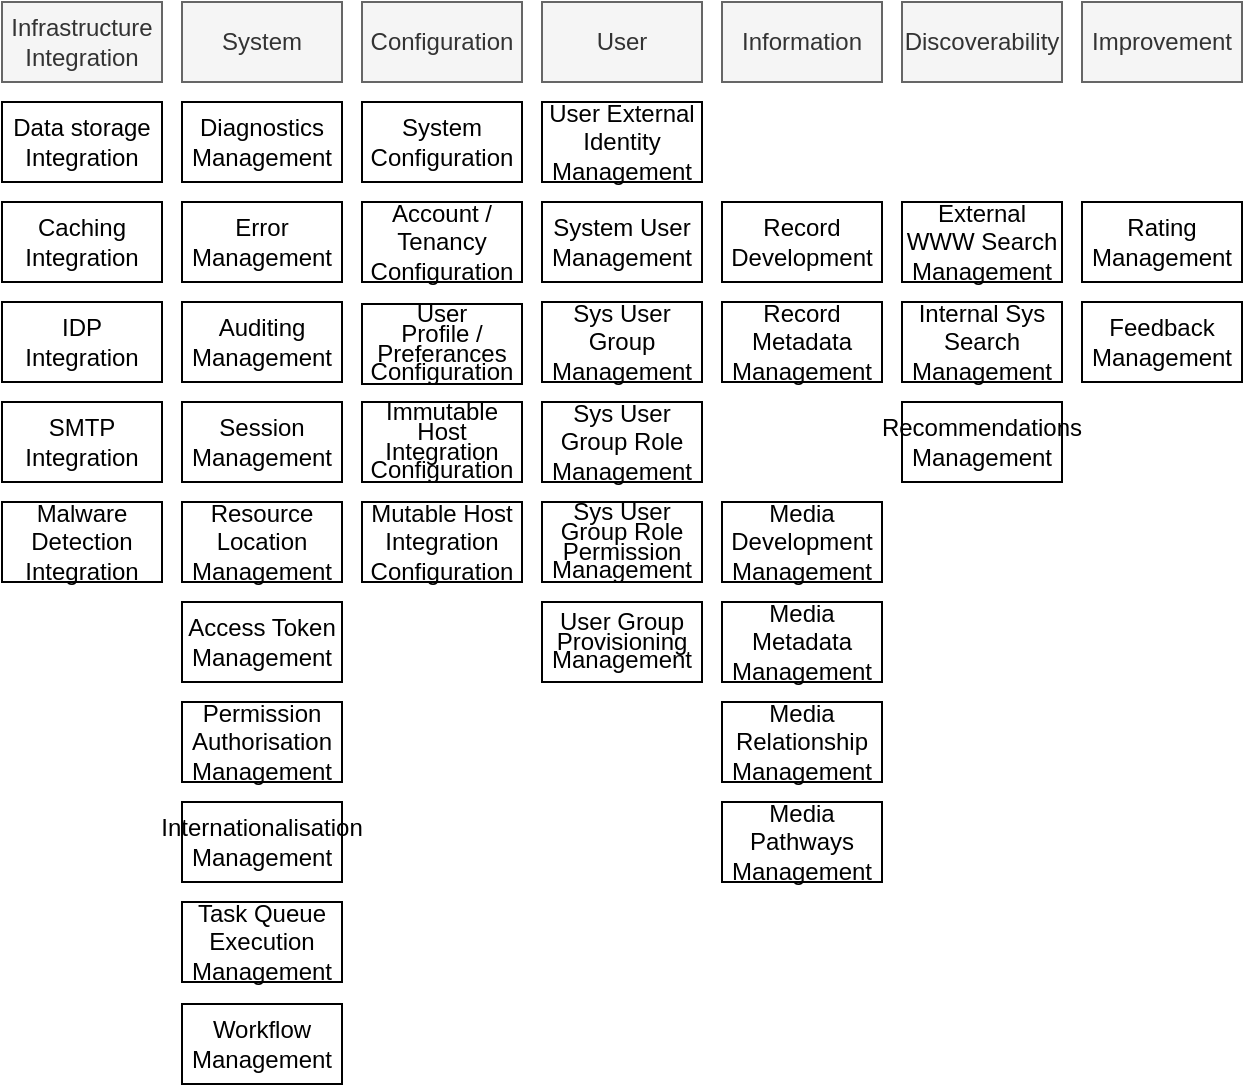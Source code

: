 <mxfile version="19.0.3" type="google"><diagram id="6MoLgYUGrKkht0jRI-61" name="Page-1"><mxGraphModel grid="1" page="1" gridSize="10" guides="1" tooltips="1" connect="1" arrows="1" fold="1" pageScale="1" pageWidth="827" pageHeight="1169" math="0" shadow="0"><root><mxCell id="0"/><mxCell id="1" parent="0"/><mxCell id="B1wq_-oOnAQh4yspE4M2-1" value="System User Management" style="rounded=0;whiteSpace=wrap;html=1;" vertex="1" parent="1"><mxGeometry x="390" y="220" width="80" height="40" as="geometry"/></mxCell><mxCell id="B1wq_-oOnAQh4yspE4M2-2" value="Sys User Group Management" style="rounded=0;whiteSpace=wrap;html=1;" vertex="1" parent="1"><mxGeometry x="390" y="270" width="80" height="40" as="geometry"/></mxCell><mxCell id="B1wq_-oOnAQh4yspE4M2-3" value="Sys User Group Role Management" style="rounded=0;whiteSpace=wrap;html=1;" vertex="1" parent="1"><mxGeometry x="390" y="320" width="80" height="40" as="geometry"/></mxCell><mxCell id="B1wq_-oOnAQh4yspE4M2-4" value="&lt;p style=&quot;line-height: 0.8;&quot;&gt;Sys User Group Role&lt;br&gt;Permission Management&lt;/p&gt;" style="rounded=0;whiteSpace=wrap;html=1;" vertex="1" parent="1"><mxGeometry x="390" y="370" width="80" height="40" as="geometry"/></mxCell><mxCell id="B1wq_-oOnAQh4yspE4M2-5" value="Media Development Management" style="rounded=0;whiteSpace=wrap;html=1;" vertex="1" parent="1"><mxGeometry x="480" y="370" width="80" height="40" as="geometry"/></mxCell><mxCell id="B1wq_-oOnAQh4yspE4M2-6" value="Media Metadata Management" style="rounded=0;whiteSpace=wrap;html=1;" vertex="1" parent="1"><mxGeometry x="480" y="420" width="80" height="40" as="geometry"/></mxCell><mxCell id="B1wq_-oOnAQh4yspE4M2-8" value="Diagnostics Management" style="rounded=0;whiteSpace=wrap;html=1;" vertex="1" parent="1"><mxGeometry x="210" y="170" width="80" height="40" as="geometry"/></mxCell><mxCell id="B1wq_-oOnAQh4yspE4M2-9" value="Error Management" style="rounded=0;whiteSpace=wrap;html=1;" vertex="1" parent="1"><mxGeometry x="210" y="220" width="80" height="40" as="geometry"/></mxCell><mxCell id="B1wq_-oOnAQh4yspE4M2-10" value="Auditing Management" style="rounded=0;whiteSpace=wrap;html=1;" vertex="1" parent="1"><mxGeometry x="210" y="270" width="80" height="40" as="geometry"/></mxCell><mxCell id="B1wq_-oOnAQh4yspE4M2-11" value="Session Management" style="rounded=0;whiteSpace=wrap;html=1;" vertex="1" parent="1"><mxGeometry x="210" y="320" width="80" height="40" as="geometry"/></mxCell><mxCell id="B1wq_-oOnAQh4yspE4M2-12" value="External WWW Search Management" style="rounded=0;whiteSpace=wrap;html=1;" vertex="1" parent="1"><mxGeometry x="570" y="220" width="80" height="40" as="geometry"/></mxCell><mxCell id="B1wq_-oOnAQh4yspE4M2-13" value="Mutable Host Integration Configuration" style="rounded=0;whiteSpace=wrap;html=1;" vertex="1" parent="1"><mxGeometry x="300" y="370" width="80" height="40" as="geometry"/></mxCell><mxCell id="B1wq_-oOnAQh4yspE4M2-14" value="User External Identity Management" style="rounded=0;whiteSpace=wrap;html=1;" vertex="1" parent="1"><mxGeometry x="390" y="170" width="80" height="40" as="geometry"/></mxCell><mxCell id="B1wq_-oOnAQh4yspE4M2-15" value="System Configuration" style="rounded=0;whiteSpace=wrap;html=1;" vertex="1" parent="1"><mxGeometry x="300" y="170" width="80" height="40" as="geometry"/></mxCell><mxCell id="B1wq_-oOnAQh4yspE4M2-16" value="&lt;p style=&quot;line-height: 0.8;&quot;&gt;Immutable Host Integration Configuration&lt;/p&gt;" style="rounded=0;whiteSpace=wrap;html=1;" vertex="1" parent="1"><mxGeometry x="300" y="320" width="80" height="40" as="geometry"/></mxCell><mxCell id="B1wq_-oOnAQh4yspE4M2-17" value="Account / Tenancy Configuration" style="rounded=0;whiteSpace=wrap;html=1;" vertex="1" parent="1"><mxGeometry x="300" y="220" width="80" height="40" as="geometry"/></mxCell><mxCell id="B1wq_-oOnAQh4yspE4M2-18" value="&lt;p style=&quot;line-height: 0.8;&quot;&gt;User&lt;br&gt;Profile / Preferances Configuration&lt;/p&gt;" style="rounded=0;whiteSpace=wrap;html=1;" vertex="1" parent="1"><mxGeometry x="300" y="271" width="80" height="40" as="geometry"/></mxCell><mxCell id="B1wq_-oOnAQh4yspE4M2-19" value="&lt;p style=&quot;line-height: 0.8;&quot;&gt;User Group Provisioning&lt;br&gt;Management&lt;/p&gt;" style="rounded=0;whiteSpace=wrap;html=1;" vertex="1" parent="1"><mxGeometry x="390" y="420" width="80" height="40" as="geometry"/></mxCell><mxCell id="B1wq_-oOnAQh4yspE4M2-20" value="Internal Sys Search Management" style="rounded=0;whiteSpace=wrap;html=1;" vertex="1" parent="1"><mxGeometry x="570" y="270" width="80" height="40" as="geometry"/></mxCell><mxCell id="B1wq_-oOnAQh4yspE4M2-21" value="Resource Location Management" style="rounded=0;whiteSpace=wrap;html=1;" vertex="1" parent="1"><mxGeometry x="210" y="370" width="80" height="40" as="geometry"/></mxCell><mxCell id="B1wq_-oOnAQh4yspE4M2-22" value="Media Relationship Management" style="rounded=0;whiteSpace=wrap;html=1;" vertex="1" parent="1"><mxGeometry x="480" y="470" width="80" height="40" as="geometry"/></mxCell><mxCell id="B1wq_-oOnAQh4yspE4M2-23" value="Media Pathways Management" style="rounded=0;whiteSpace=wrap;html=1;" vertex="1" parent="1"><mxGeometry x="480" y="520" width="80" height="40" as="geometry"/></mxCell><mxCell id="B1wq_-oOnAQh4yspE4M2-24" value="Feedback Management" style="rounded=0;whiteSpace=wrap;html=1;" vertex="1" parent="1"><mxGeometry x="660" y="270" width="80" height="40" as="geometry"/></mxCell><mxCell id="B1wq_-oOnAQh4yspE4M2-25" value="Recommendations Management" style="rounded=0;whiteSpace=wrap;html=1;" vertex="1" parent="1"><mxGeometry x="570" y="320" width="80" height="40" as="geometry"/></mxCell><mxCell id="B1wq_-oOnAQh4yspE4M2-26" value="Rating Management" style="rounded=0;whiteSpace=wrap;html=1;" vertex="1" parent="1"><mxGeometry x="660" y="220" width="80" height="40" as="geometry"/></mxCell><mxCell id="B1wq_-oOnAQh4yspE4M2-27" value="Workflow Management" style="rounded=0;whiteSpace=wrap;html=1;" vertex="1" parent="1"><mxGeometry x="210" y="621" width="80" height="40" as="geometry"/></mxCell><mxCell id="B1wq_-oOnAQh4yspE4M2-28" value="Task Queue Execution Management" style="rounded=0;whiteSpace=wrap;html=1;" vertex="1" parent="1"><mxGeometry x="210" y="570" width="80" height="40" as="geometry"/></mxCell><mxCell id="B1wq_-oOnAQh4yspE4M2-29" value="System" style="rounded=0;whiteSpace=wrap;html=1;fillColor=#f5f5f5;fontColor=#333333;strokeColor=#666666;" vertex="1" parent="1"><mxGeometry x="210" y="120" width="80" height="40" as="geometry"/></mxCell><mxCell id="B1wq_-oOnAQh4yspE4M2-30" value="User" style="rounded=0;whiteSpace=wrap;html=1;fillColor=#f5f5f5;fontColor=#333333;strokeColor=#666666;" vertex="1" parent="1"><mxGeometry x="390" y="120" width="80" height="40" as="geometry"/></mxCell><mxCell id="B1wq_-oOnAQh4yspE4M2-31" value="Configuration" style="rounded=0;whiteSpace=wrap;html=1;fillColor=#f5f5f5;fontColor=#333333;strokeColor=#666666;" vertex="1" parent="1"><mxGeometry x="300" y="120" width="80" height="40" as="geometry"/></mxCell><mxCell id="B1wq_-oOnAQh4yspE4M2-33" value="Discoverability" style="rounded=0;whiteSpace=wrap;html=1;fillColor=#f5f5f5;fontColor=#333333;strokeColor=#666666;" vertex="1" parent="1"><mxGeometry x="570" y="120" width="80" height="40" as="geometry"/></mxCell><mxCell id="B1wq_-oOnAQh4yspE4M2-34" value="Improvement" style="rounded=0;whiteSpace=wrap;html=1;fillColor=#f5f5f5;fontColor=#333333;strokeColor=#666666;" vertex="1" parent="1"><mxGeometry x="660" y="120" width="80" height="40" as="geometry"/></mxCell><mxCell id="B1wq_-oOnAQh4yspE4M2-35" value="Permission Authorisation Management" style="rounded=0;whiteSpace=wrap;html=1;" vertex="1" parent="1"><mxGeometry x="210" y="470" width="80" height="40" as="geometry"/></mxCell><mxCell id="B1wq_-oOnAQh4yspE4M2-49" value="Information" style="rounded=0;whiteSpace=wrap;html=1;fillColor=#f5f5f5;fontColor=#333333;strokeColor=#666666;" vertex="1" parent="1"><mxGeometry x="480" y="120" width="80" height="40" as="geometry"/></mxCell><mxCell id="B1wq_-oOnAQh4yspE4M2-50" value="Internationalisation&lt;br&gt;Management" style="rounded=0;whiteSpace=wrap;html=1;" vertex="1" parent="1"><mxGeometry x="210" y="520" width="80" height="40" as="geometry"/></mxCell><mxCell id="B1wq_-oOnAQh4yspE4M2-51" value="Record Development" style="rounded=0;whiteSpace=wrap;html=1;" vertex="1" parent="1"><mxGeometry x="480" y="220" width="80" height="40" as="geometry"/></mxCell><mxCell id="B1wq_-oOnAQh4yspE4M2-52" value="Record Metadata Management" style="rounded=0;whiteSpace=wrap;html=1;" vertex="1" parent="1"><mxGeometry x="480" y="270" width="80" height="40" as="geometry"/></mxCell><mxCell id="B1wq_-oOnAQh4yspE4M2-53" value="Infrastructure Integration" style="rounded=0;whiteSpace=wrap;html=1;fillColor=#f5f5f5;fontColor=#333333;strokeColor=#666666;" vertex="1" parent="1"><mxGeometry x="120" y="120" width="80" height="40" as="geometry"/></mxCell><mxCell id="B1wq_-oOnAQh4yspE4M2-54" value="Data storage Integration" style="rounded=0;whiteSpace=wrap;html=1;" vertex="1" parent="1"><mxGeometry x="120" y="170" width="80" height="40" as="geometry"/></mxCell><mxCell id="B1wq_-oOnAQh4yspE4M2-55" value="Caching Integration" style="rounded=0;whiteSpace=wrap;html=1;" vertex="1" parent="1"><mxGeometry x="120" y="220" width="80" height="40" as="geometry"/></mxCell><mxCell id="B1wq_-oOnAQh4yspE4M2-56" value="SMTP Integration" style="rounded=0;whiteSpace=wrap;html=1;" vertex="1" parent="1"><mxGeometry x="120" y="320" width="80" height="40" as="geometry"/></mxCell><mxCell id="B1wq_-oOnAQh4yspE4M2-57" value="Malware Detection Integration" style="rounded=0;whiteSpace=wrap;html=1;" vertex="1" parent="1"><mxGeometry x="120" y="370" width="80" height="40" as="geometry"/></mxCell><mxCell id="B1wq_-oOnAQh4yspE4M2-58" value="IDP Integration" style="rounded=0;whiteSpace=wrap;html=1;" vertex="1" parent="1"><mxGeometry x="120" y="270" width="80" height="40" as="geometry"/></mxCell><mxCell id="B1wq_-oOnAQh4yspE4M2-59" value="Access Token Management" style="rounded=0;whiteSpace=wrap;html=1;" vertex="1" parent="1"><mxGeometry x="210" y="420" width="80" height="40" as="geometry"/></mxCell></root></mxGraphModel></diagram></mxfile>